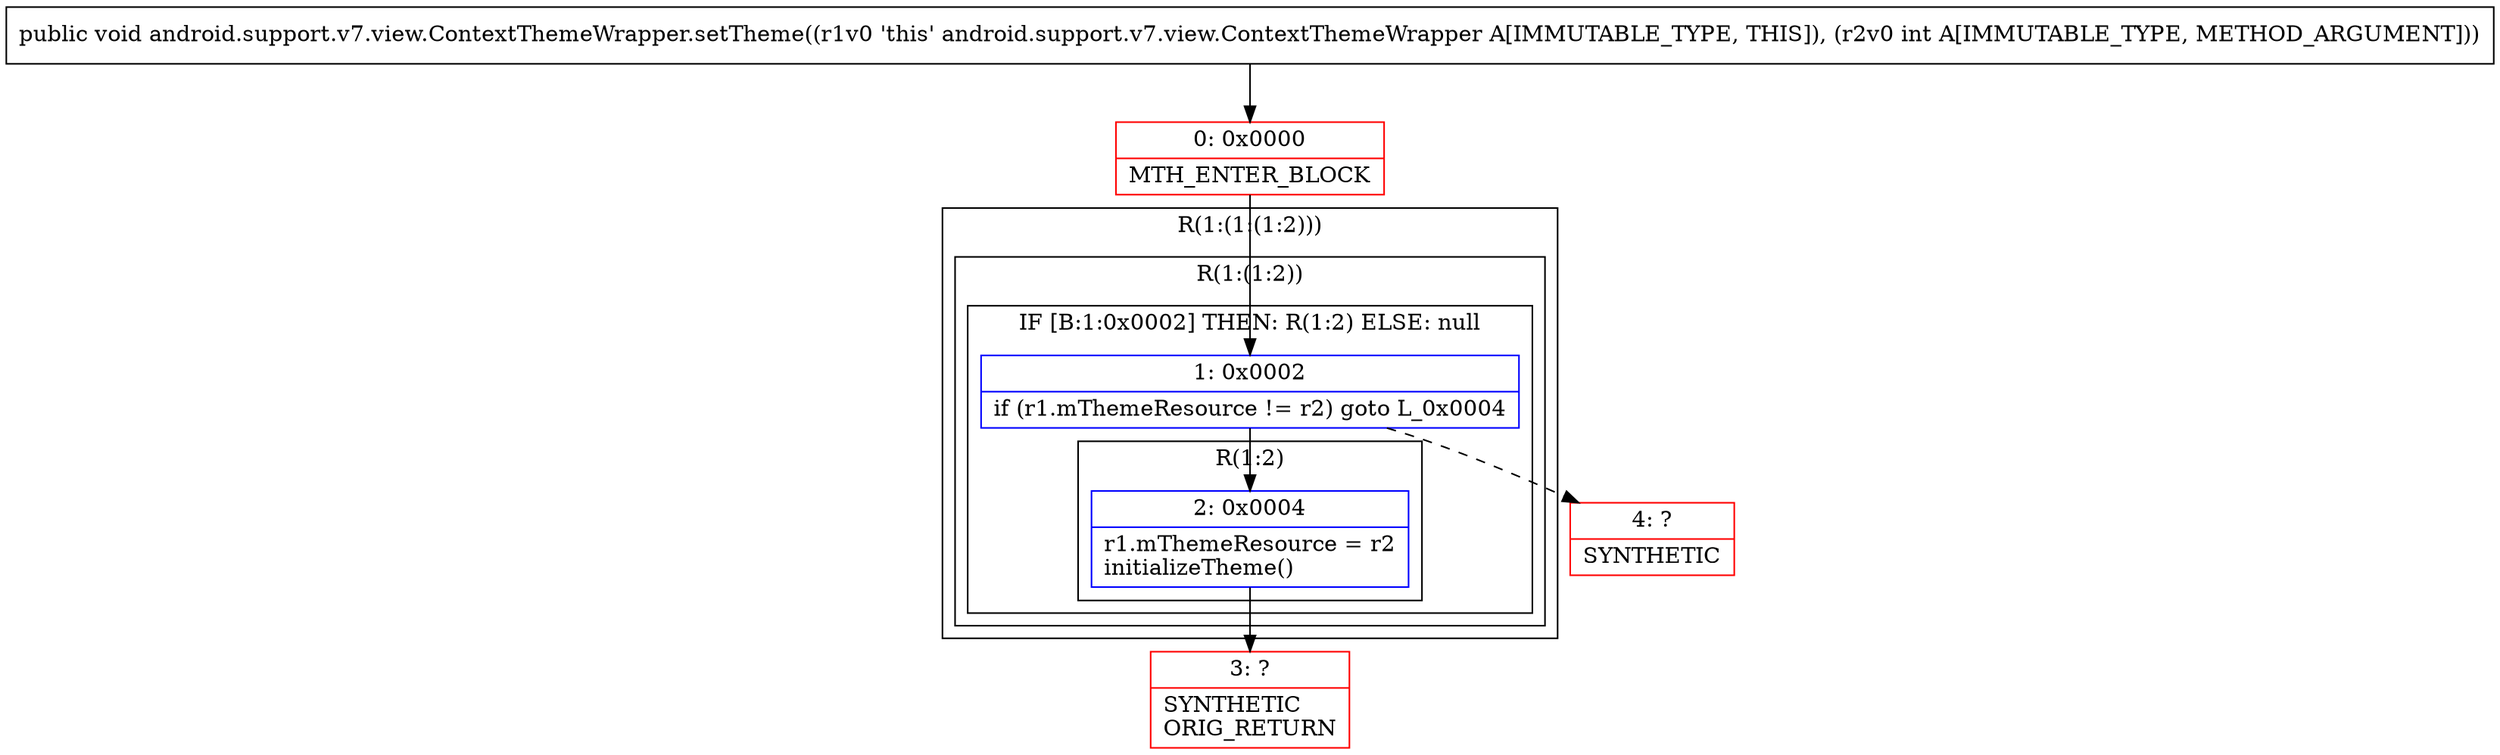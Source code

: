 digraph "CFG forandroid.support.v7.view.ContextThemeWrapper.setTheme(I)V" {
subgraph cluster_Region_1530002470 {
label = "R(1:(1:(1:2)))";
node [shape=record,color=blue];
subgraph cluster_Region_1225673149 {
label = "R(1:(1:2))";
node [shape=record,color=blue];
subgraph cluster_IfRegion_1493064863 {
label = "IF [B:1:0x0002] THEN: R(1:2) ELSE: null";
node [shape=record,color=blue];
Node_1 [shape=record,label="{1\:\ 0x0002|if (r1.mThemeResource != r2) goto L_0x0004\l}"];
subgraph cluster_Region_1500511715 {
label = "R(1:2)";
node [shape=record,color=blue];
Node_2 [shape=record,label="{2\:\ 0x0004|r1.mThemeResource = r2\linitializeTheme()\l}"];
}
}
}
}
Node_0 [shape=record,color=red,label="{0\:\ 0x0000|MTH_ENTER_BLOCK\l}"];
Node_3 [shape=record,color=red,label="{3\:\ ?|SYNTHETIC\lORIG_RETURN\l}"];
Node_4 [shape=record,color=red,label="{4\:\ ?|SYNTHETIC\l}"];
MethodNode[shape=record,label="{public void android.support.v7.view.ContextThemeWrapper.setTheme((r1v0 'this' android.support.v7.view.ContextThemeWrapper A[IMMUTABLE_TYPE, THIS]), (r2v0 int A[IMMUTABLE_TYPE, METHOD_ARGUMENT])) }"];
MethodNode -> Node_0;
Node_1 -> Node_2;
Node_1 -> Node_4[style=dashed];
Node_2 -> Node_3;
Node_0 -> Node_1;
}

